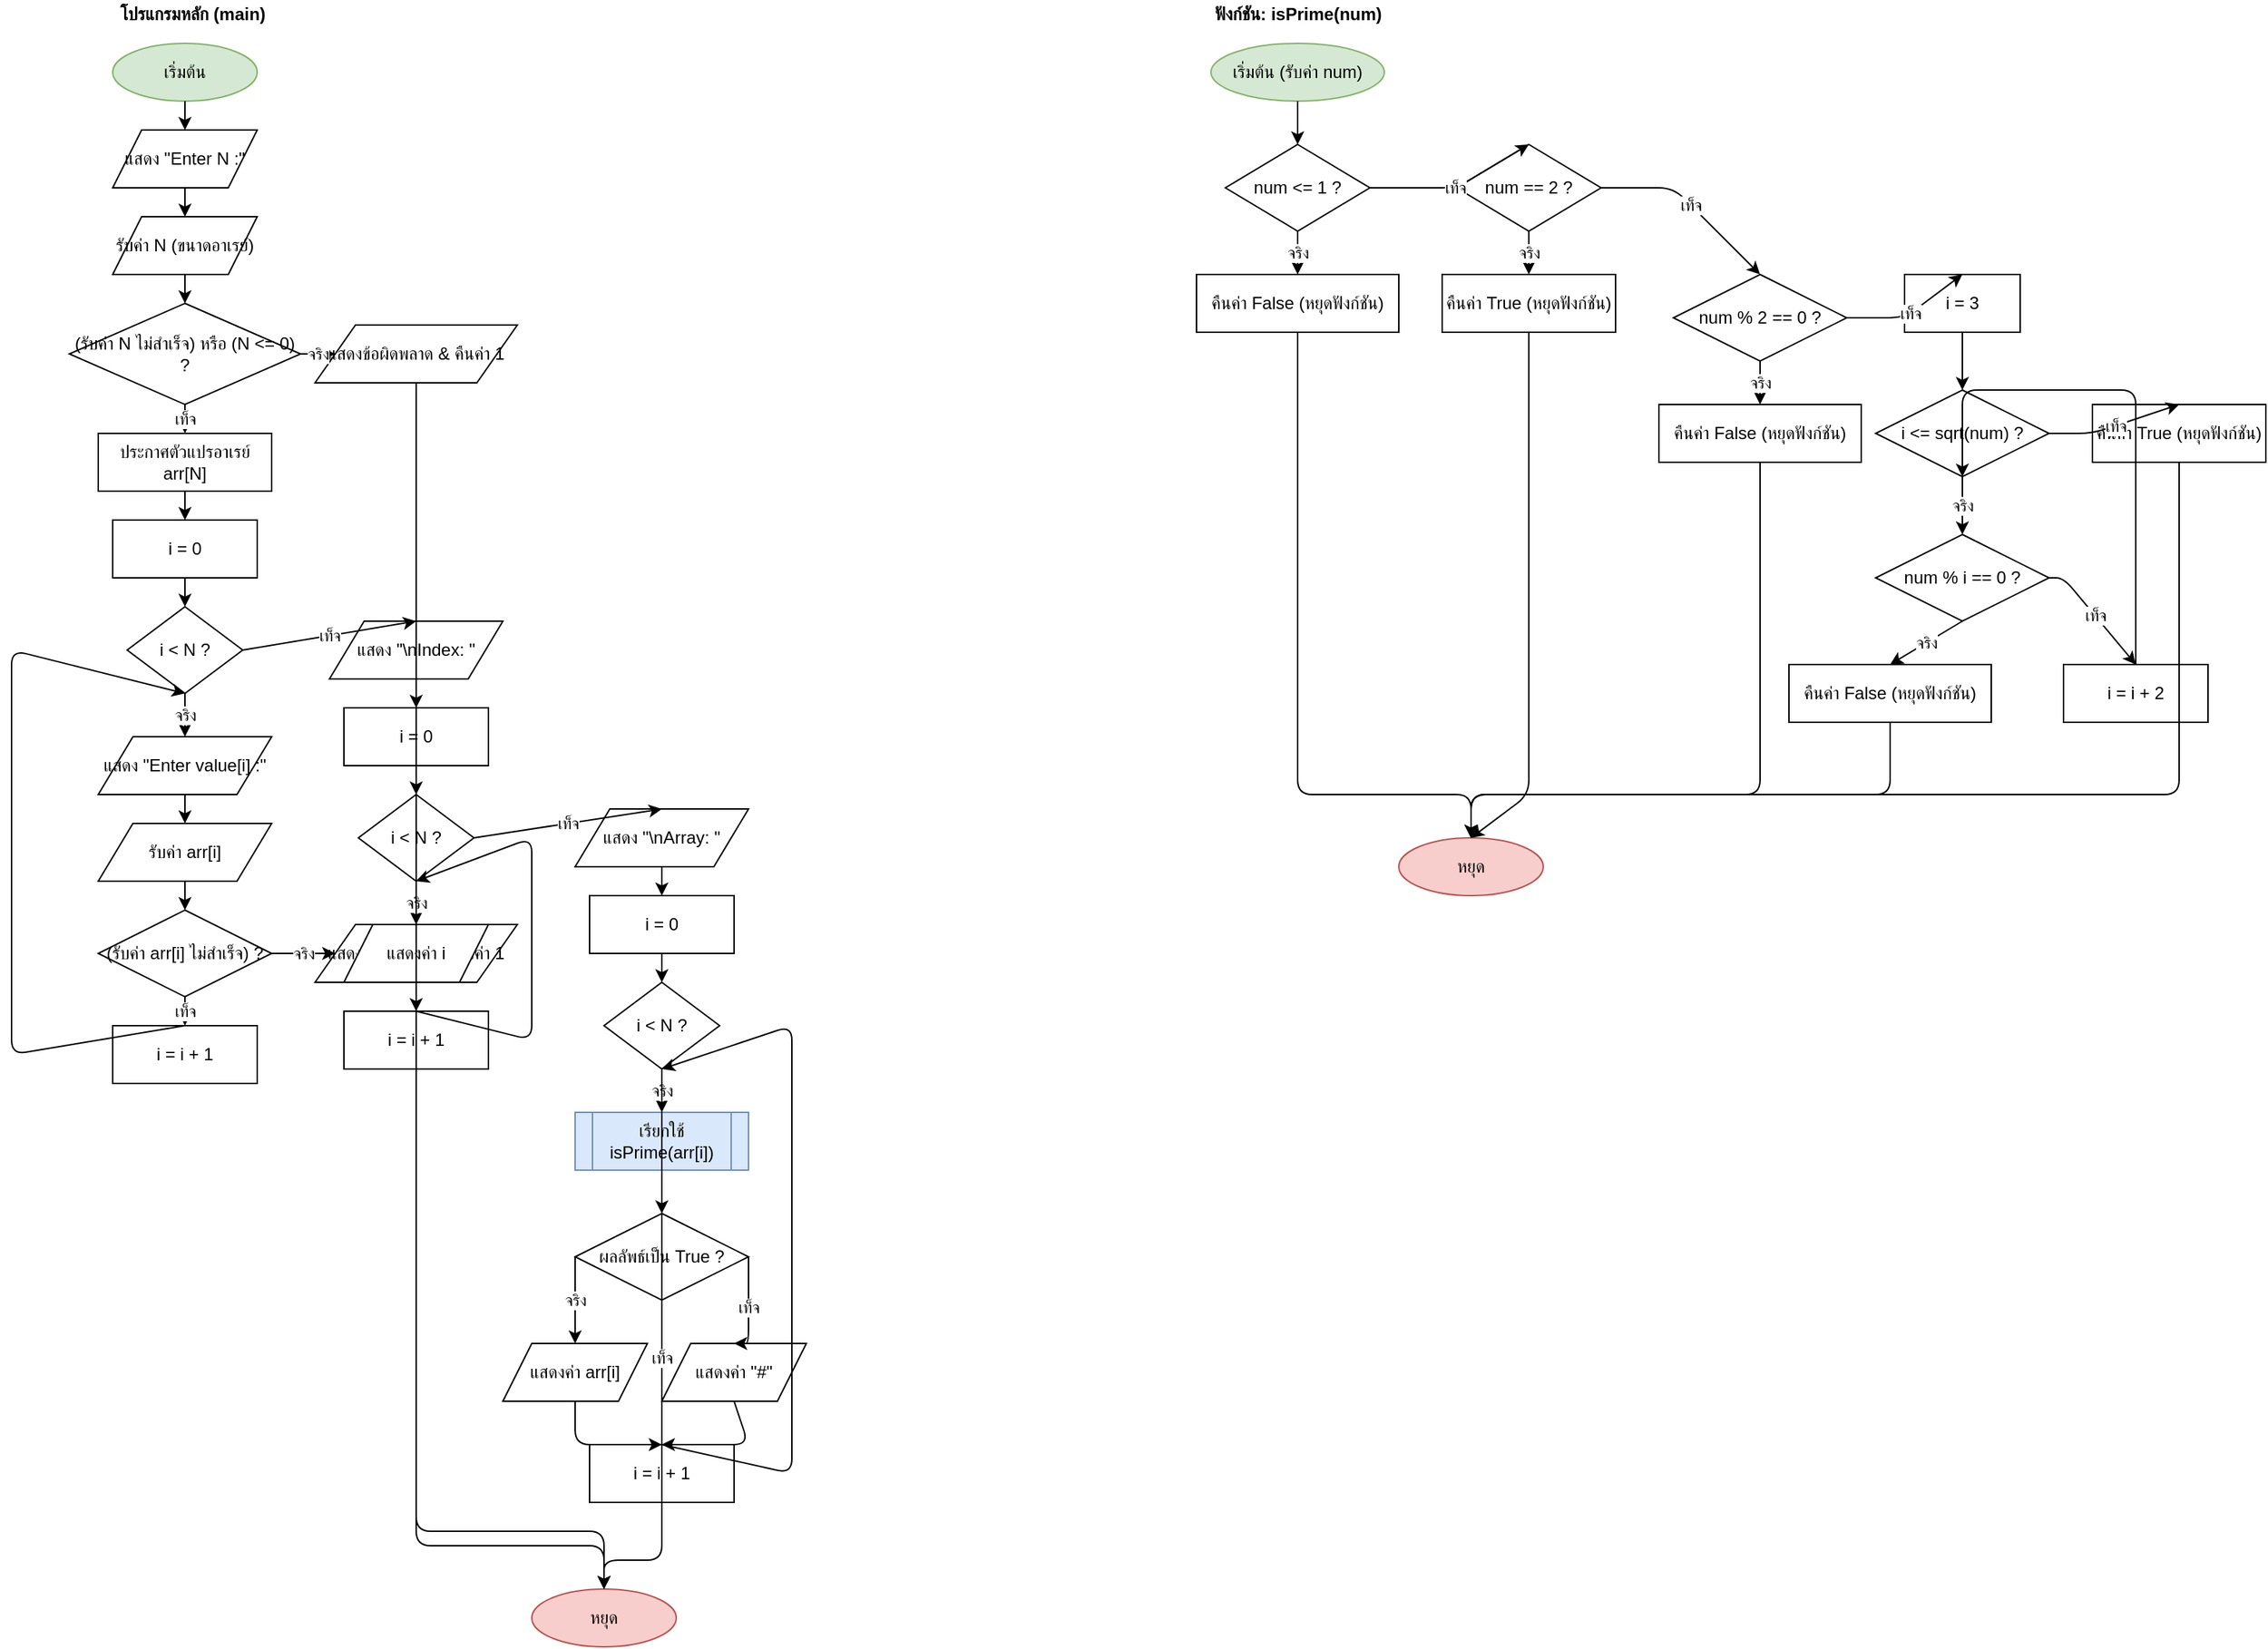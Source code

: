 <mxGraphModel dx="1600" dy="2500" grid="1" gridSize="10" guides="1" tooltips="1" connect="1" arrows="1" fold="1" page="1" pageScale="1" pageWidth="2000" pageHeight="3000" math="0" shadow="0">
  <root>
    <mxCell id="0" />
    <mxCell id="1" parent="0" />
    <!-- ============================================== -->
    <!-- FUNCTION FLOWCHART: isPrime(num) -->
    <!-- ============================================== -->
    <mxCell id="func_label" value="ฟังก์ชัน: isPrime(num)" style="text;html=1;align=center;verticalAlign=middle;resizable=0;points=[];autosize=1;strokeColor=none;fillColor=none;fontStyle=1" vertex="1" parent="1">
      <mxGeometry x="850" y="0" width="160" height="20" as="geometry" />
    </mxCell>
    <mxCell id="func_start" value="เริ่มต้น (รับค่า num)" style="ellipse;whiteSpace=wrap;html=1;fillColor=#d5e8d4;strokeColor=#82b366;" vertex="1" parent="1">
      <mxGeometry x="870" y="30" width="120" height="40" as="geometry" />
    </mxCell>
    <mxCell id="func_cond_1" value="num &lt;= 1 ?" style="rhombus;whiteSpace=wrap;html=1;" vertex="1" parent="1">
      <mxGeometry x="880" y="100" width="100" height="60" as="geometry" />
    </mxCell>
    <mxCell id="func_flow_1" value="" style="endArrow=classic;html=1;exitX=0.5;exitY=1;entryX=0.5;entryY=0;" edge="1" parent="1" source="func_start" target="func_cond_1">
      <mxGeometry relative="1" as="geometry" />
    </mxCell>
    <mxCell id="func_ret_false1" value="คืนค่า False (หยุดฟังก์ชัน)" style="rounded=0;whiteSpace=wrap;html=1;" vertex="1" parent="1">
      <mxGeometry x="860" y="190" width="140" height="40" as="geometry" />
    </mxCell>
    <mxCell id="func_flow_2" value="จริง" style="endArrow=classic;html=1;exitX=0.5;exitY=1;entryX=0.5;entryY=0;" edge="1" parent="1" source="func_cond_1" target="func_ret_false1">
      <mxGeometry relative="1" as="geometry" />
    </mxCell>
    <mxCell id="func_cond_2" value="num == 2 ?" style="rhombus;whiteSpace=wrap;html=1;" vertex="1" parent="1">
      <mxGeometry x="1040" y="100" width="100" height="60" as="geometry" />
    </mxCell>
    <mxCell id="func_flow_3" value="เท็จ" style="endArrow=classic;html=1;exitX=1;exitY=0.5;entryX=0.5;entryY=0;" edge="1" parent="1" source="func_cond_1" target="func_cond_2">
      <mxGeometry relative="1" as="geometry">
        <Array as="points">
          <mxPoint x="1040" y="130" />
        </Array>
      </mxGeometry>
    </mxCell>
    <mxCell id="func_ret_true1" value="คืนค่า True (หยุดฟังก์ชัน)" style="rounded=0;whiteSpace=wrap;html=1;" vertex="1" parent="1">
      <mxGeometry x="1030" y="190" width="120" height="40" as="geometry" />
    </mxCell>
    <mxCell id="func_flow_4" value="จริง" style="endArrow=classic;html=1;exitX=0.5;exitY=1;entryX=0.5;entryY=0;" edge="1" parent="1" source="func_cond_2" target="func_ret_true1">
      <mxGeometry relative="1" as="geometry" />
    </mxCell>
    <mxCell id="func_cond_3" value="num % 2 == 0 ?" style="rhombus;whiteSpace=wrap;html=1;" vertex="1" parent="1">
      <mxGeometry x="1190" y="190" width="120" height="60" as="geometry" />
    </mxCell>
    <mxCell id="func_flow_5" value="เท็จ" style="endArrow=classic;html=1;exitX=1;exitY=0.5;entryX=0.5;entryY=0;" edge="1" parent="1" source="func_cond_2" target="func_cond_3">
      <mxGeometry relative="1" as="geometry">
        <Array as="points">
          <mxPoint x="1190" y="130" />
        </Array>
      </mxGeometry>
    </mxCell>
    <mxCell id="func_ret_false2" value="คืนค่า False (หยุดฟังก์ชัน)" style="rounded=0;whiteSpace=wrap;html=1;" vertex="1" parent="1">
      <mxGeometry x="1180" y="280" width="140" height="40" as="geometry" />
    </mxCell>
    <mxCell id="func_flow_6" value="จริง" style="endArrow=classic;html=1;exitX=0.5;exitY=1;entryX=0.5;entryY=0;" edge="1" parent="1" source="func_cond_3" target="func_ret_false2">
      <mxGeometry relative="1" as="geometry" />
    </mxCell>
    <mxCell id="func_loop_init" value="i = 3" style="rounded=0;whiteSpace=wrap;html=1;" vertex="1" parent="1">
      <mxGeometry x="1350" y="190" width="80" height="40" as="geometry" />
    </mxCell>
    <mxCell id="func_flow_7" value="เท็จ" style="endArrow=classic;html=1;exitX=1;exitY=0.5;entryX=0.5;entryY=0;" edge="1" parent="1" source="func_cond_3" target="func_loop_init">
      <mxGeometry relative="1" as="geometry">
        <Array as="points">
          <mxPoint x="1350" y="220" />
        </Array>
      </mxGeometry>
    </mxCell>
    <mxCell id="func_cond_loop" value="i &lt;= sqrt(num) ?" style="rhombus;whiteSpace=wrap;html=1;" vertex="1" parent="1">
      <mxGeometry x="1330" y="270" width="120" height="60" as="geometry" />
    </mxCell>
    <mxCell id="func_flow_8" value="" style="endArrow=classic;html=1;exitX=0.5;exitY=1;entryX=0.5;entryY=0;" edge="1" parent="1" source="func_loop_init" target="func_cond_loop">
      <mxGeometry relative="1" as="geometry" />
    </mxCell>
    <mxCell id="func_ret_true2" value="คืนค่า True (หยุดฟังก์ชัน)" style="rounded=0;whiteSpace=wrap;html=1;" vertex="1" parent="1">
      <mxGeometry x="1480" y="280" width="120" height="40" as="geometry" />
    </mxCell>
    <mxCell id="func_flow_12" value="เท็จ" style="endArrow=classic;html=1;exitX=1;exitY=0.5;entryX=0.5;entryY=0;" edge="1" parent="1" source="func_cond_loop" target="func_ret_true2">
      <mxGeometry relative="1" as="geometry">
        <Array as="points">
          <mxPoint x="1480" y="300" />
        </Array>
      </mxGeometry>
    </mxCell>
    <mxCell id="func_cond_4" value="num % i == 0 ?" style="rhombus;whiteSpace=wrap;html=1;" vertex="1" parent="1">
      <mxGeometry x="1330" y="370" width="120" height="60" as="geometry" />
    </mxCell>
    <mxCell id="func_flow_9" value="จริง" style="endArrow=classic;html=1;exitX=0.5;exitY=1;entryX=0.5;entryY=0;" edge="1" parent="1" source="func_cond_loop" target="func_cond_4">
      <mxGeometry relative="1" as="geometry" />
    </mxCell>
    <mxCell id="func_ret_false3" value="คืนค่า False (หยุดฟังก์ชัน)" style="rounded=0;whiteSpace=wrap;html=1;" vertex="1" parent="1">
      <mxGeometry x="1270" y="460" width="140" height="40" as="geometry" />
    </mxCell>
    <mxCell id="func_flow_10" value="จริง" style="endArrow=classic;html=1;exitX=0.5;exitY=1;entryX=0.5;entryY=0;" edge="1" parent="1" source="func_cond_4" target="func_ret_false3">
      <mxGeometry relative="1" as="geometry" />
    </mxCell>
    <mxCell id="func_loop_increment" value="i = i + 2" style="rounded=0;whiteSpace=wrap;html=1;" vertex="1" parent="1">
      <mxGeometry x="1460" y="460" width="100" height="40" as="geometry" />
    </mxCell>
    <mxCell id="func_flow_11" value="เท็จ" style="endArrow=classic;html=1;exitX=1;exitY=0.5;entryX=0.5;entryY=0;" edge="1" parent="1" source="func_cond_4" target="func_loop_increment">
      <mxGeometry relative="1" as="geometry">
        <Array as="points">
          <mxPoint x="1460" y="400" />
        </Array>
      </mxGeometry>
    </mxCell>
    <mxCell id="func_flow_loop_back_4" value="" style="endArrow=classic;html=1;exitX=0.5;exitY=0;entryX=0.5;entryY=1;" edge="1" parent="1" source="func_loop_increment" target="func_cond_loop">
      <mxGeometry relative="1" as="geometry">
        <Array as="points">
          <mxPoint x="1510" y="270" />
          <mxPoint x="1390" y="270" />
        </Array>
      </mxGeometry>
    </mxCell>
    <mxCell id="func_stop" value="หยุด" style="ellipse;whiteSpace=wrap;html=1;fillColor=#f8cecc;strokeColor=#b85450;" vertex="1" parent="1">
      <mxGeometry x="1000" y="580" width="100" height="40" as="geometry" />
    </mxCell>
    <mxCell id="func_flow_merge1" value="" style="endArrow=classic;html=1;exitX=0.5;exitY=1;entryX=0.5;entryY=0;" edge="1" parent="1" source="func_ret_false1" target="func_stop">
      <mxGeometry relative="1" as="geometry">
        <Array as="points">
          <mxPoint x="930" y="550" />
          <mxPoint x="1050" y="550" />
        </Array>
      </mxGeometry>
    </mxCell>
    <mxCell id="func_flow_merge2" value="" style="endArrow=classic;html=1;exitX=0.5;exitY=1;entryX=0.5;entryY=0;" edge="1" parent="1" source="func_ret_true1" target="func_stop">
      <mxGeometry relative="1" as="geometry">
        <Array as="points">
          <mxPoint x="1090" y="550" />
        </Array>
      </mxGeometry>
    </mxCell>
    <mxCell id="func_flow_merge3" value="" style="endArrow=classic;html=1;exitX=0.5;exitY=1;entryX=0.5;entryY=0;" edge="1" parent="1" source="func_ret_false2" target="func_stop">
      <mxGeometry relative="1" as="geometry">
        <Array as="points">
          <mxPoint x="1250" y="550" />
          <mxPoint x="1050" y="550" />
        </Array>
      </mxGeometry>
    </mxCell>
    <mxCell id="func_flow_merge4" value="" style="endArrow=classic;html=1;exitX=0.5;exitY=1;entryX=0.5;entryY=0;" edge="1" parent="1" source="func_ret_false3" target="func_stop">
      <mxGeometry relative="1" as="geometry">
        <Array as="points">
          <mxPoint x="1340" y="550" />
          <mxPoint x="1050" y="550" />
        </Array>
      </mxGeometry>
    </mxCell>
    <mxCell id="func_flow_merge5" value="" style="endArrow=classic;html=1;exitX=0.5;exitY=1;entryX=0.5;entryY=0;" edge="1" parent="1" source="func_ret_true2" target="func_stop">
      <mxGeometry relative="1" as="geometry">
        <Array as="points">
          <mxPoint x="1540" y="550" />
          <mxPoint x="1050" y="550" />
        </Array>
      </mxGeometry>
    </mxCell>
    <!-- ============================================== -->
    <!-- MAIN FLOWCHART: main() -->
    <!-- ============================================== -->
    <mxCell id="main_label" value="โปรแกรมหลัก (main)" style="text;html=1;align=center;verticalAlign=middle;resizable=0;points=[];autosize=1;strokeColor=none;fillColor=none;fontStyle=1" vertex="1" parent="1">
      <mxGeometry x="100" y="0" width="130" height="20" as="geometry" />
    </mxCell>
    <mxCell id="main_start" value="เริ่มต้น" style="ellipse;whiteSpace=wrap;html=1;fillColor=#d5e8d4;strokeColor=#82b366;" vertex="1" parent="1">
      <mxGeometry x="110" y="30" width="100" height="40" as="geometry" />
    </mxCell>
    <mxCell id="main_output_prompt_N" value="แสดง &quot;Enter N :&quot;" style="shape=parallelogram;perimeter=parallelogramPerimeter;whiteSpace=wrap;html=1;" vertex="1" parent="1">
      <mxGeometry x="110" y="90" width="100" height="40" as="geometry" />
    </mxCell>
    <mxCell id="main_flow_1" value="" style="endArrow=classic;html=1;exitX=0.5;exitY=1;entryX=0.5;entryY=0;" edge="1" parent="1" source="main_start" target="main_output_prompt_N">
      <mxGeometry relative="1" as="geometry" />
    </mxCell>
    <mxCell id="main_input_N" value="รับค่า N (ขนาดอาเรย์)" style="shape=parallelogram;perimeter=parallelogramPerimeter;whiteSpace=wrap;html=1;" vertex="1" parent="1">
      <mxGeometry x="110" y="150" width="100" height="40" as="geometry" />
    </mxCell>
    <mxCell id="main_flow_2" value="" style="endArrow=classic;html=1;exitX=0.5;exitY=1;entryX=0.5;entryY=0;" edge="1" parent="1" source="main_output_prompt_N" target="main_input_N">
      <mxGeometry relative="1" as="geometry" />
    </mxCell>
    <mxCell id="main_cond_error_N" value="(รับค่า N ไม่สำเร็จ) หรือ (N &lt;= 0) ?" style="rhombus;whiteSpace=wrap;html=1;" vertex="1" parent="1">
      <mxGeometry x="80" y="210" width="160" height="70" as="geometry" />
    </mxCell>
    <mxCell id="main_flow_3" value="" style="endArrow=classic;html=1;exitX=0.5;exitY=1;entryX=0.5;entryY=0;" edge="1" parent="1" source="main_input_N" target="main_cond_error_N">
      <mxGeometry relative="1" as="geometry" />
    </mxCell>
    <mxCell id="main_error_N" value="แสดงข้อผิดพลาด &amp; คืนค่า 1" style="shape=parallelogram;perimeter=parallelogramPerimeter;whiteSpace=wrap;html=1;" vertex="1" parent="1">
      <mxGeometry x="250" y="225" width="140" height="40" as="geometry" />
    </mxCell>
    <mxCell id="main_flow_error_N" value="จริง" style="endArrow=classic;html=1;exitX=1;exitY=0.5;entryX=0;entryY=0.5;" edge="1" parent="1" source="main_cond_error_N" target="main_error_N">
      <mxGeometry relative="1" as="geometry" />
    </mxCell>
    <mxCell id="main_declare_array" value="ประกาศตัวแปรอาเรย์ arr[N]" style="rounded=0;whiteSpace=wrap;html=1;" vertex="1" parent="1">
      <mxGeometry x="100" y="300" width="120" height="40" as="geometry" />
    </mxCell>
    <mxCell id="main_flow_4" value="เท็จ" style="endArrow=classic;html=1;exitX=0.5;exitY=1;entryX=0.5;entryY=0;" edge="1" parent="1" source="main_cond_error_N" target="main_declare_array">
      <mxGeometry relative="1" as="geometry" />
    </mxCell>
    <mxCell id="main_loop_input_init" value="i = 0" style="rounded=0;whiteSpace=wrap;html=1;" vertex="1" parent="1">
      <mxGeometry x="110" y="360" width="100" height="40" as="geometry" />
    </mxCell>
    <mxCell id="main_flow_5" value="" style="endArrow=classic;html=1;exitX=0.5;exitY=1;entryX=0.5;entryY=0;" edge="1" parent="1" source="main_declare_array" target="main_loop_input_init">
      <mxGeometry relative="1" as="geometry" />
    </mxCell>
    <mxCell id="main_cond_loop_input" value="i &lt; N ?" style="rhombus;whiteSpace=wrap;html=1;" vertex="1" parent="1">
      <mxGeometry x="120" y="420" width="80" height="60" as="geometry" />
    </mxCell>
    <mxCell id="main_flow_6" value="" style="endArrow=classic;html=1;exitX=0.5;exitY=1;entryX=0.5;entryY=0;" edge="1" parent="1" source="main_loop_input_init" target="main_cond_loop_input">
      <mxGeometry relative="1" as="geometry" />
    </mxCell>
    <mxCell id="main_output_prompt_value" value="แสดง &quot;Enter value[i] :&quot;" style="shape=parallelogram;perimeter=parallelogramPerimeter;whiteSpace=wrap;html=1;" vertex="1" parent="1">
      <mxGeometry x="100" y="510" width="120" height="40" as="geometry" />
    </mxCell>
    <mxCell id="main_flow_7" value="จริง" style="endArrow=classic;html=1;exitX=0.5;exitY=1;entryX=0.5;entryY=0;" edge="1" parent="1" source="main_cond_loop_input" target="main_output_prompt_value">
      <mxGeometry relative="1" as="geometry" />
    </mxCell>
    <mxCell id="main_input_value" value="รับค่า arr[i]" style="shape=parallelogram;perimeter=parallelogramPerimeter;whiteSpace=wrap;html=1;" vertex="1" parent="1">
      <mxGeometry x="100" y="570" width="120" height="40" as="geometry" />
    </mxCell>
    <mxCell id="main_flow_8" value="" style="endArrow=classic;html=1;exitX=0.5;exitY=1;entryX=0.5;entryY=0;" edge="1" parent="1" source="main_output_prompt_value" target="main_input_value">
      <mxGeometry relative="1" as="geometry" />
    </mxCell>
    <mxCell id="main_cond_error_value" value="(รับค่า arr[i] ไม่สำเร็จ) ?" style="rhombus;whiteSpace=wrap;html=1;" vertex="1" parent="1">
      <mxGeometry x="100" y="630" width="120" height="60" as="geometry" />
    </mxCell>
    <mxCell id="main_flow_9" value="" style="endArrow=classic;html=1;exitX=0.5;exitY=1;entryX=0.5;entryY=0;" edge="1" parent="1" source="main_input_value" target="main_cond_error_value">
      <mxGeometry relative="1" as="geometry" />
    </mxCell>
    <mxCell id="main_error_value" value="แสดงข้อผิดพลาด &amp; คืนค่า 1" style="shape=parallelogram;perimeter=parallelogramPerimeter;whiteSpace=wrap;html=1;" vertex="1" parent="1">
      <mxGeometry x="250" y="640" width="140" height="40" as="geometry" />
    </mxCell>
    <mxCell id="main_flow_error_value" value="จริง" style="endArrow=classic;html=1;exitX=1;exitY=0.5;entryX=0;entryY=0.5;" edge="1" parent="1" source="main_cond_error_value" target="main_error_value">
      <mxGeometry relative="1" as="geometry" />
    </mxCell>
    <mxCell id="main_process_increment_i1" value="i = i + 1" style="rounded=0;whiteSpace=wrap;html=1;" vertex="1" parent="1">
      <mxGeometry x="110" y="710" width="100" height="40" as="geometry" />
    </mxCell>
    <mxCell id="main_flow_10" value="เท็จ" style="endArrow=classic;html=1;exitX=0.5;exitY=1;entryX=0.5;entryY=0;" edge="1" parent="1" source="main_cond_error_value" target="main_process_increment_i1">
      <mxGeometry relative="1" as="geometry" />
    </mxCell>
    <mxCell id="main_flow_loop_back_1" value="" style="endArrow=classic;html=1;exitX=0.5;exitY=0;entryX=0.5;entryY=1;" edge="1" parent="1" source="main_process_increment_i1" target="main_cond_loop_input">
      <mxGeometry relative="1" as="geometry">
        <Array as="points">
          <mxPoint x="40" y="730" />
          <mxPoint x="40" y="450" />
        </Array>
      </mxGeometry>
    </mxCell>
    <mxCell id="main_output_index_header" value="แสดง &quot;\nIndex: &quot;" style="shape=parallelogram;perimeter=parallelogramPerimeter;whiteSpace=wrap;html=1;" vertex="1" parent="1">
      <mxGeometry x="260" y="430" width="120" height="40" as="geometry" />
    </mxCell>
    <mxCell id="main_flow_11" value="เท็จ" style="endArrow=classic;html=1;exitX=1;exitY=0.5;entryX=0.5;entryY=0;" edge="1" parent="1" source="main_cond_loop_input" target="main_output_index_header">
      <mxGeometry relative="1" as="geometry">
        <Array as="points">
          <mxPoint x="200" y="450" />
        </Array>
      </mxGeometry>
    </mxCell>
    <mxCell id="main_loop_index_init" value="i = 0" style="rounded=0;whiteSpace=wrap;html=1;" vertex="1" parent="1">
      <mxGeometry x="270" y="490" width="100" height="40" as="geometry" />
    </mxCell>
    <mxCell id="main_flow_12" value="" style="endArrow=classic;html=1;exitX=0.5;exitY=1;entryX=0.5;entryY=0;" edge="1" parent="1" source="main_output_index_header" target="main_loop_index_init">
      <mxGeometry relative="1" as="geometry" />
    </mxCell>
    <mxCell id="main_cond_loop_index" value="i &lt; N ?" style="rhombus;whiteSpace=wrap;html=1;" vertex="1" parent="1">
      <mxGeometry x="280" y="550" width="80" height="60" as="geometry" />
    </mxCell>
    <mxCell id="main_flow_13" value="" style="endArrow=classic;html=1;exitX=0.5;exitY=1;entryX=0.5;entryY=0;" edge="1" parent="1" source="main_loop_index_init" target="main_cond_loop_index">
      <mxGeometry relative="1" as="geometry" />
    </mxCell>
    <mxCell id="main_output_index" value="แสดงค่า i" style="shape=parallelogram;perimeter=parallelogramPerimeter;whiteSpace=wrap;html=1;" vertex="1" parent="1">
      <mxGeometry x="270" y="640" width="100" height="40" as="geometry" />
    </mxCell>
    <mxCell id="main_flow_14" value="จริง" style="endArrow=classic;html=1;exitX=0.5;exitY=1;entryX=0.5;entryY=0;" edge="1" parent="1" source="main_cond_loop_index" target="main_output_index">
      <mxGeometry relative="1" as="geometry" />
    </mxCell>
    <mxCell id="main_process_increment_i2" value="i = i + 1" style="rounded=0;whiteSpace=wrap;html=1;" vertex="1" parent="1">
      <mxGeometry x="270" y="700" width="100" height="40" as="geometry" />
    </mxCell>
    <mxCell id="main_flow_15" value="" style="endArrow=classic;html=1;exitX=0.5;exitY=1;entryX=0.5;entryY=0;" edge="1" parent="1" source="main_output_index" target="main_process_increment_i2">
      <mxGeometry relative="1" as="geometry" />
    </mxCell>
    <mxCell id="main_flow_loop_back_2" value="" style="endArrow=classic;html=1;exitX=0.5;exitY=0;entryX=0.5;entryY=1;" edge="1" parent="1" source="main_process_increment_i2" target="main_cond_loop_index">
      <mxGeometry relative="1" as="geometry">
        <Array as="points">
          <mxPoint x="400" y="720" />
          <mxPoint x="400" y="580" />
        </Array>
      </mxGeometry>
    </mxCell>
    <mxCell id="main_output_array_header" value="แสดง &quot;\nArray: &quot;" style="shape=parallelogram;perimeter=parallelogramPerimeter;whiteSpace=wrap;html=1;" vertex="1" parent="1">
      <mxGeometry x="430" y="560" width="120" height="40" as="geometry" />
    </mxCell>
    <mxCell id="main_flow_16" value="เท็จ" style="endArrow=classic;html=1;exitX=1;exitY=0.5;entryX=0.5;entryY=0;" edge="1" parent="1" source="main_cond_loop_index" target="main_output_array_header">
      <mxGeometry relative="1" as="geometry">
        <Array as="points">
          <mxPoint x="360" y="580" />
        </Array>
      </mxGeometry>
    </mxCell>
    <mxCell id="main_loop_array_init" value="i = 0" style="rounded=0;whiteSpace=wrap;html=1;" vertex="1" parent="1">
      <mxGeometry x="440" y="620" width="100" height="40" as="geometry" />
    </mxCell>
    <mxCell id="main_flow_17" value="" style="endArrow=classic;html=1;exitX=0.5;exitY=1;entryX=0.5;entryY=0;" edge="1" parent="1" source="main_output_array_header" target="main_loop_array_init">
      <mxGeometry relative="1" as="geometry" />
    </mxCell>
    <mxCell id="main_cond_loop_array" value="i &lt; N ?" style="rhombus;whiteSpace=wrap;html=1;" vertex="1" parent="1">
      <mxGeometry x="450" y="680" width="80" height="60" as="geometry" />
    </mxCell>
    <mxCell id="main_flow_18" value="" style="endArrow=classic;html=1;exitX=0.5;exitY=1;entryX=0.5;entryY=0;" edge="1" parent="1" source="main_loop_array_init" target="main_cond_loop_array">
      <mxGeometry relative="1" as="geometry" />
    </mxCell>
    <mxCell id="main_call_isprime" value="เรียกใช้ isPrime(arr[i])" style="shape=process;whiteSpace=wrap;html=1;backgroundOutline=1;fillColor=#dae8fc;strokeColor=#6c8ebf;" vertex="1" parent="1">
      <mxGeometry x="430" y="770" width="120" height="40" as="geometry" />
    </mxCell>
    <mxCell id="main_flow_19" value="จริง" style="endArrow=classic;html=1;exitX=0.5;exitY=1;entryX=0.5;entryY=0;" edge="1" parent="1" source="main_cond_loop_array" target="main_call_isprime">
      <mxGeometry relative="1" as="geometry" />
    </mxCell>
    <mxCell id="main_cond_isprime" value="ผลลัพธ์เป็น True ?" style="rhombus;whiteSpace=wrap;html=1;" vertex="1" parent="1">
      <mxGeometry x="430" y="840" width="120" height="60" as="geometry" />
    </mxCell>
    <mxCell id="main_flow_20" value="" style="endArrow=classic;html=1;exitX=0.5;exitY=1;entryX=0.5;entryY=0;" edge="1" parent="1" source="main_call_isprime" target="main_cond_isprime">
      <mxGeometry relative="1" as="geometry" />
    </mxCell>
    <mxCell id="main_output_prime" value="แสดงค่า arr[i]" style="shape=parallelogram;perimeter=parallelogramPerimeter;whiteSpace=wrap;html=1;" vertex="1" parent="1">
      <mxGeometry x="380" y="930" width="100" height="40" as="geometry" />
    </mxCell>
    <mxCell id="main_flow_21a" value="จริง" style="endArrow=classic;html=1;exitX=0;exitY=0.5;entryX=0.5;entryY=0;" edge="1" parent="1" source="main_cond_isprime" target="main_output_prime">
      <mxGeometry relative="1" as="geometry">
        <Array as="points">
          <mxPoint x="430" y="930" />
        </Array>
      </mxGeometry>
    </mxCell>
    <mxCell id="main_output_hash" value="แสดงค่า &quot;#&quot;" style="shape=parallelogram;perimeter=parallelogramPerimeter;whiteSpace=wrap;html=1;" vertex="1" parent="1">
      <mxGeometry x="490" y="930" width="100" height="40" as="geometry" />
    </mxCell>
    <mxCell id="main_flow_21b" value="เท็จ" style="endArrow=classic;html=1;exitX=1;exitY=0.5;entryX=0.5;entryY=0;" edge="1" parent="1" source="main_cond_isprime" target="main_output_hash">
      <mxGeometry relative="1" as="geometry">
        <Array as="points">
          <mxPoint x="550" y="930" />
        </Array>
      </mxGeometry>
    </mxCell>
    <mxCell id="main_process_increment_i3" value="i = i + 1" style="rounded=0;whiteSpace=wrap;html=1;" vertex="1" parent="1">
      <mxGeometry x="440" y="1000" width="100" height="40" as="geometry" />
    </mxCell>
    <mxCell id="main_flow_22a" value="" style="endArrow=classic;html=1;exitX=0.5;exitY=1;entryX=0.5;entryY=0;" edge="1" parent="1" source="main_output_prime" target="main_process_increment_i3">
      <mxGeometry relative="1" as="geometry">
        <Array as="points">
          <mxPoint x="430" y="1000" />
        </Array>
      </mxGeometry>
    </mxCell>
    <mxCell id="main_flow_22b" value="" style="endArrow=classic;html=1;exitX=0.5;exitY=1;entryX=0.5;entryY=0;" edge="1" parent="1" source="main_output_hash" target="main_process_increment_i3">
      <mxGeometry relative="1" as="geometry">
        <Array as="points">
          <mxPoint x="550" y="1000" />
        </Array>
      </mxGeometry>
    </mxCell>
    <mxCell id="main_flow_loop_back_3" value="" style="endArrow=classic;html=1;exitX=0.5;exitY=0;entryX=0.5;entryY=1;" edge="1" parent="1" source="main_process_increment_i3" target="main_cond_loop_array">
      <mxGeometry relative="1" as="geometry">
        <Array as="points">
          <mxPoint x="580" y="1020" />
          <mxPoint x="580" y="710" />
        </Array>
      </mxGeometry>
    </mxCell>
    <mxCell id="main_stop" value="หยุด" style="ellipse;whiteSpace=wrap;html=1;fillColor=#f8cecc;strokeColor=#b85450;" vertex="1" parent="1">
      <mxGeometry x="400" y="1100" width="100" height="40" as="geometry" />
    </mxCell>
    <mxCell id="main_flow_stop_1" value="เท็จ" style="endArrow=classic;html=1;exitX=0.5;exitY=1;entryX=0.5;entryY=0;" edge="1" parent="1" source="main_cond_loop_array" target="main_stop">
      <mxGeometry relative="1" as="geometry">
        <Array as="points">
          <mxPoint x="490" y="1080" />
          <mxPoint x="450" y="1080" />
        </Array>
      </mxGeometry>
    </mxCell>
    <mxCell id="main_flow_stop_2" value="" style="endArrow=classic;html=1;exitX=0.5;exitY=1;entryX=0.5;entryY=0;" edge="1" parent="1" source="main_error_N" target="main_stop">
      <mxGeometry relative="1" as="geometry">
        <Array as="points">
          <mxPoint x="320" y="1060" />
          <mxPoint x="450" y="1060" />
        </Array>
      </mxGeometry>
    </mxCell>
    <mxCell id="main_flow_stop_3" value="" style="endArrow=classic;html=1;exitX=0.5;exitY=1;entryX=0.5;entryY=0;" edge="1" parent="1" source="main_error_value" target="main_stop">
      <mxGeometry relative="1" as="geometry">
        <Array as="points">
          <mxPoint x="320" y="1070" />
          <mxPoint x="450" y="1070" />
        </Array>
      </mxGeometry>
    </mxCell>
  </root>
</mxGraphModel>
